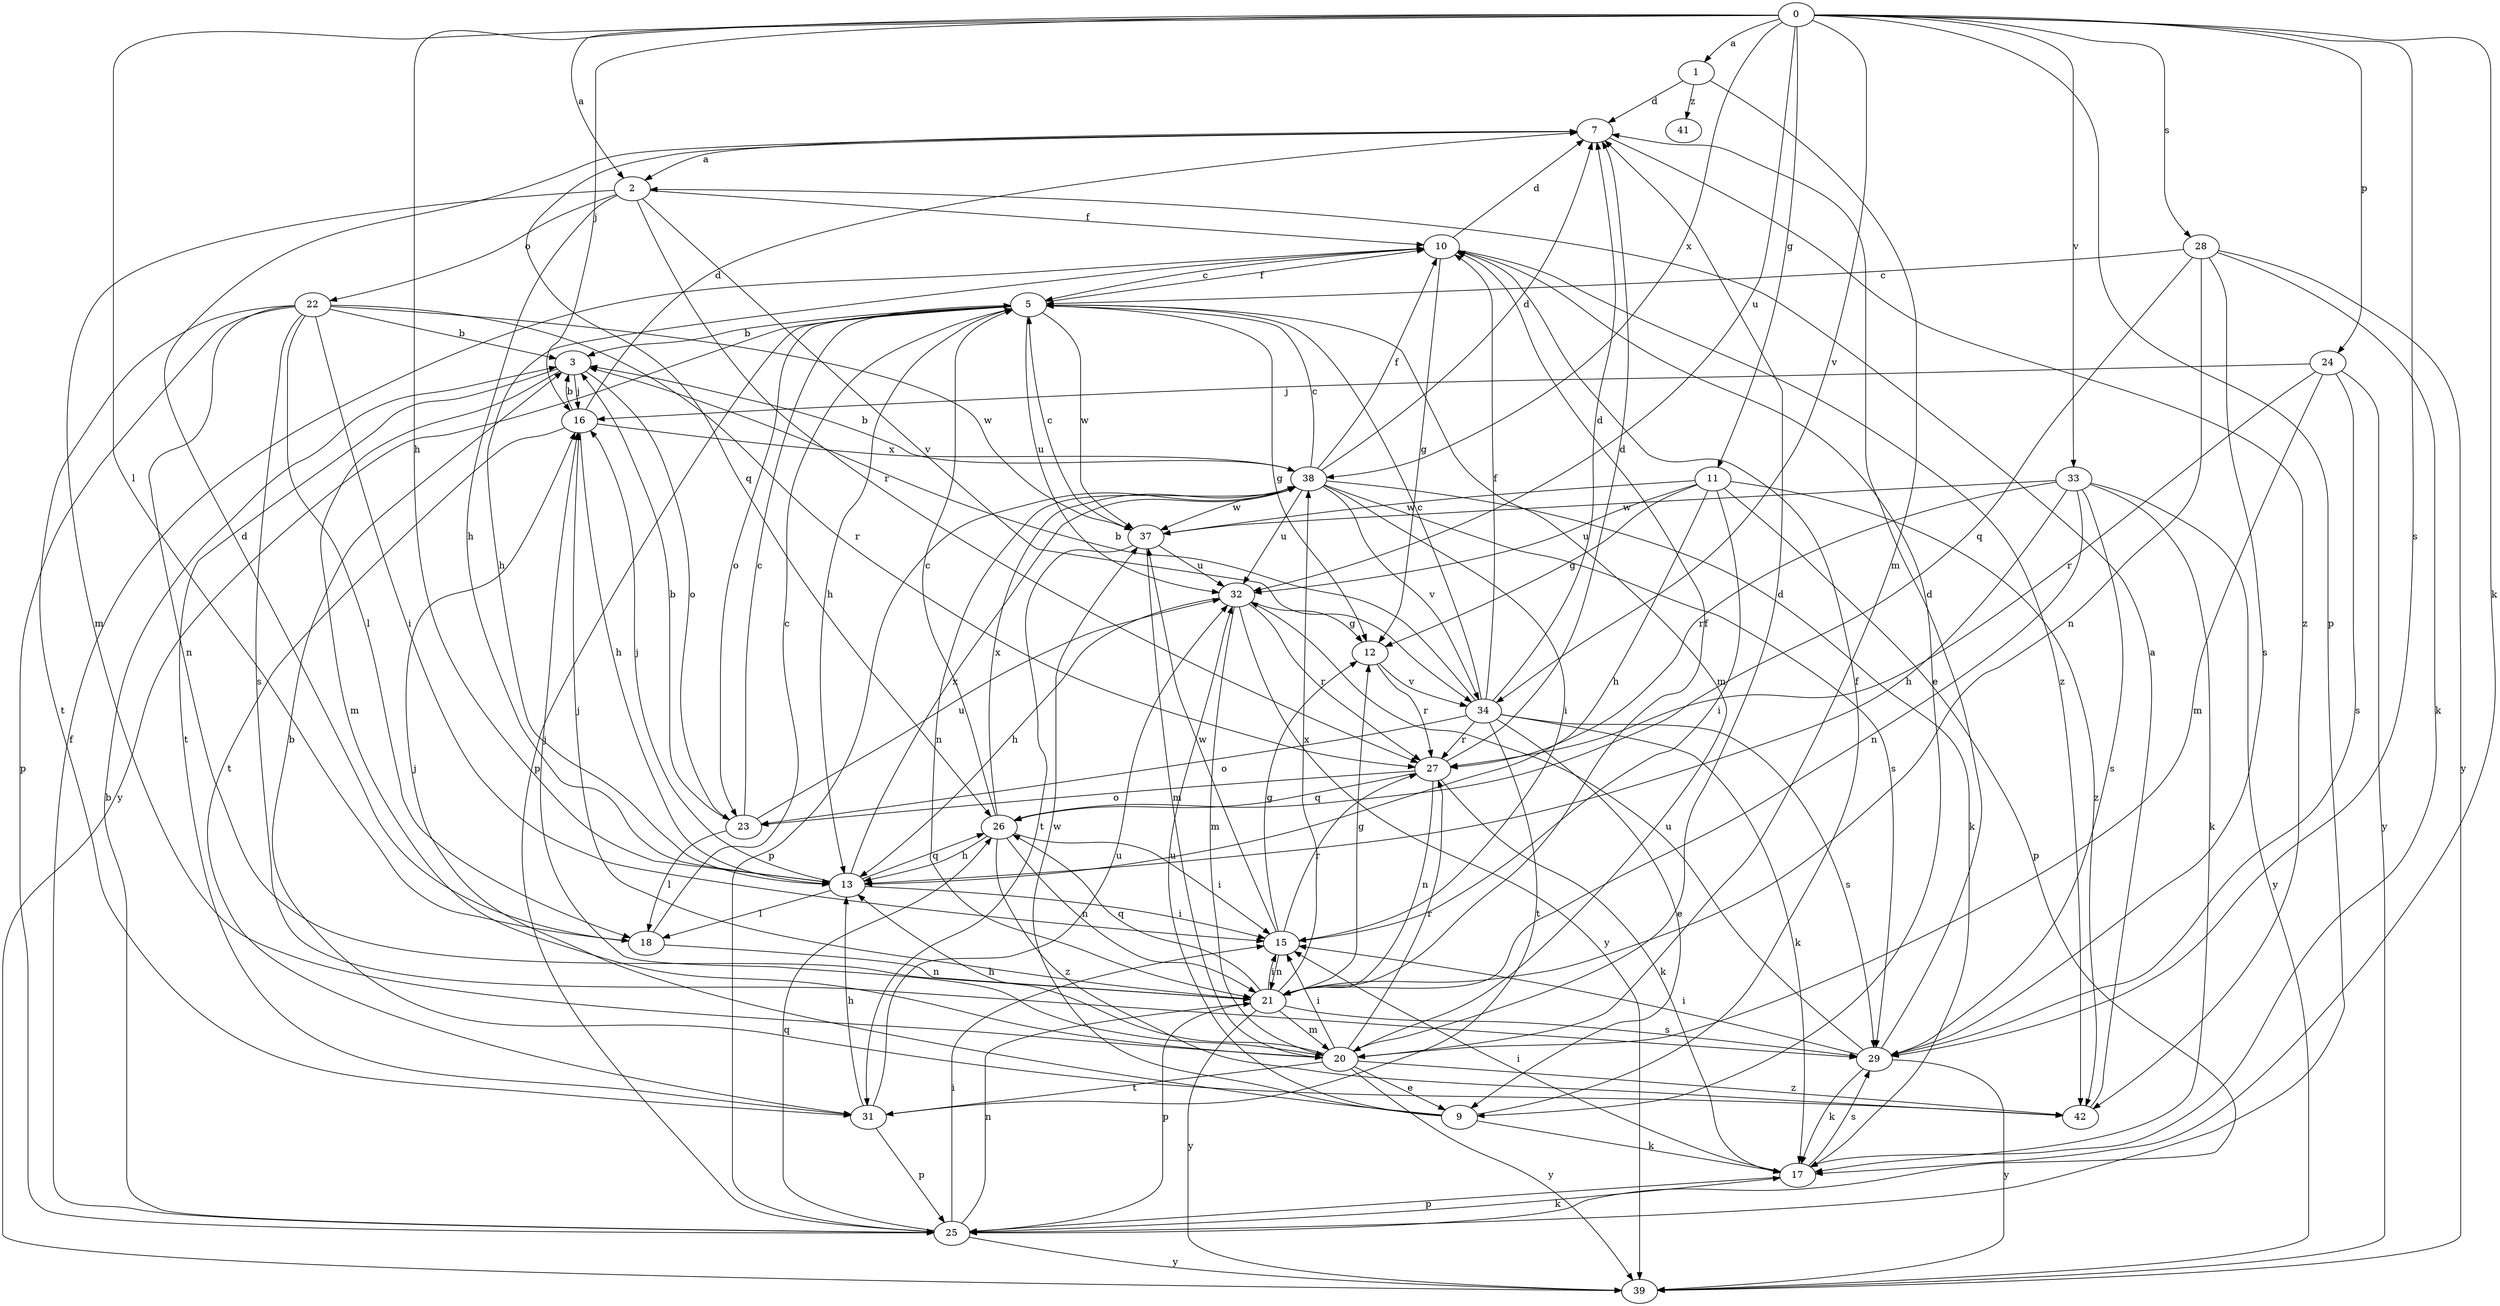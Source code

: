 strict digraph  {
0;
1;
2;
3;
5;
7;
9;
10;
11;
12;
13;
15;
16;
17;
18;
20;
21;
22;
23;
24;
25;
26;
27;
28;
29;
31;
32;
33;
34;
37;
38;
39;
41;
42;
0 -> 1  [label=a];
0 -> 2  [label=a];
0 -> 11  [label=g];
0 -> 13  [label=h];
0 -> 16  [label=j];
0 -> 17  [label=k];
0 -> 18  [label=l];
0 -> 24  [label=p];
0 -> 25  [label=p];
0 -> 28  [label=s];
0 -> 29  [label=s];
0 -> 32  [label=u];
0 -> 33  [label=v];
0 -> 34  [label=v];
0 -> 38  [label=x];
1 -> 7  [label=d];
1 -> 20  [label=m];
1 -> 41  [label=z];
2 -> 10  [label=f];
2 -> 13  [label=h];
2 -> 20  [label=m];
2 -> 22  [label=o];
2 -> 27  [label=r];
2 -> 34  [label=v];
3 -> 16  [label=j];
3 -> 20  [label=m];
3 -> 23  [label=o];
3 -> 31  [label=t];
5 -> 3  [label=b];
5 -> 10  [label=f];
5 -> 12  [label=g];
5 -> 13  [label=h];
5 -> 20  [label=m];
5 -> 23  [label=o];
5 -> 25  [label=p];
5 -> 32  [label=u];
5 -> 37  [label=w];
5 -> 39  [label=y];
7 -> 2  [label=a];
7 -> 26  [label=q];
7 -> 42  [label=z];
9 -> 10  [label=f];
9 -> 16  [label=j];
9 -> 17  [label=k];
9 -> 32  [label=u];
9 -> 37  [label=w];
10 -> 5  [label=c];
10 -> 7  [label=d];
10 -> 9  [label=e];
10 -> 12  [label=g];
10 -> 13  [label=h];
10 -> 42  [label=z];
11 -> 12  [label=g];
11 -> 13  [label=h];
11 -> 15  [label=i];
11 -> 25  [label=p];
11 -> 32  [label=u];
11 -> 37  [label=w];
11 -> 42  [label=z];
12 -> 27  [label=r];
12 -> 34  [label=v];
13 -> 15  [label=i];
13 -> 16  [label=j];
13 -> 18  [label=l];
13 -> 26  [label=q];
13 -> 38  [label=x];
15 -> 12  [label=g];
15 -> 21  [label=n];
15 -> 27  [label=r];
15 -> 37  [label=w];
16 -> 3  [label=b];
16 -> 7  [label=d];
16 -> 13  [label=h];
16 -> 31  [label=t];
16 -> 38  [label=x];
17 -> 15  [label=i];
17 -> 25  [label=p];
17 -> 29  [label=s];
18 -> 5  [label=c];
18 -> 7  [label=d];
18 -> 21  [label=n];
20 -> 7  [label=d];
20 -> 9  [label=e];
20 -> 13  [label=h];
20 -> 15  [label=i];
20 -> 16  [label=j];
20 -> 27  [label=r];
20 -> 31  [label=t];
20 -> 39  [label=y];
20 -> 42  [label=z];
21 -> 10  [label=f];
21 -> 12  [label=g];
21 -> 15  [label=i];
21 -> 16  [label=j];
21 -> 20  [label=m];
21 -> 25  [label=p];
21 -> 26  [label=q];
21 -> 29  [label=s];
21 -> 38  [label=x];
21 -> 39  [label=y];
22 -> 3  [label=b];
22 -> 15  [label=i];
22 -> 18  [label=l];
22 -> 21  [label=n];
22 -> 25  [label=p];
22 -> 27  [label=r];
22 -> 29  [label=s];
22 -> 31  [label=t];
22 -> 37  [label=w];
23 -> 3  [label=b];
23 -> 5  [label=c];
23 -> 18  [label=l];
23 -> 32  [label=u];
24 -> 16  [label=j];
24 -> 20  [label=m];
24 -> 27  [label=r];
24 -> 29  [label=s];
24 -> 39  [label=y];
25 -> 3  [label=b];
25 -> 10  [label=f];
25 -> 15  [label=i];
25 -> 17  [label=k];
25 -> 21  [label=n];
25 -> 26  [label=q];
25 -> 39  [label=y];
26 -> 5  [label=c];
26 -> 13  [label=h];
26 -> 15  [label=i];
26 -> 21  [label=n];
26 -> 38  [label=x];
26 -> 42  [label=z];
27 -> 7  [label=d];
27 -> 17  [label=k];
27 -> 21  [label=n];
27 -> 23  [label=o];
27 -> 26  [label=q];
28 -> 5  [label=c];
28 -> 17  [label=k];
28 -> 21  [label=n];
28 -> 26  [label=q];
28 -> 29  [label=s];
28 -> 39  [label=y];
29 -> 7  [label=d];
29 -> 15  [label=i];
29 -> 17  [label=k];
29 -> 32  [label=u];
29 -> 39  [label=y];
31 -> 13  [label=h];
31 -> 25  [label=p];
31 -> 32  [label=u];
32 -> 12  [label=g];
32 -> 13  [label=h];
32 -> 20  [label=m];
32 -> 27  [label=r];
32 -> 39  [label=y];
33 -> 13  [label=h];
33 -> 17  [label=k];
33 -> 21  [label=n];
33 -> 27  [label=r];
33 -> 29  [label=s];
33 -> 37  [label=w];
33 -> 39  [label=y];
34 -> 3  [label=b];
34 -> 5  [label=c];
34 -> 7  [label=d];
34 -> 9  [label=e];
34 -> 10  [label=f];
34 -> 17  [label=k];
34 -> 23  [label=o];
34 -> 27  [label=r];
34 -> 29  [label=s];
34 -> 31  [label=t];
37 -> 5  [label=c];
37 -> 20  [label=m];
37 -> 31  [label=t];
37 -> 32  [label=u];
38 -> 3  [label=b];
38 -> 5  [label=c];
38 -> 7  [label=d];
38 -> 10  [label=f];
38 -> 15  [label=i];
38 -> 17  [label=k];
38 -> 21  [label=n];
38 -> 25  [label=p];
38 -> 29  [label=s];
38 -> 32  [label=u];
38 -> 34  [label=v];
38 -> 37  [label=w];
42 -> 2  [label=a];
42 -> 3  [label=b];
}
